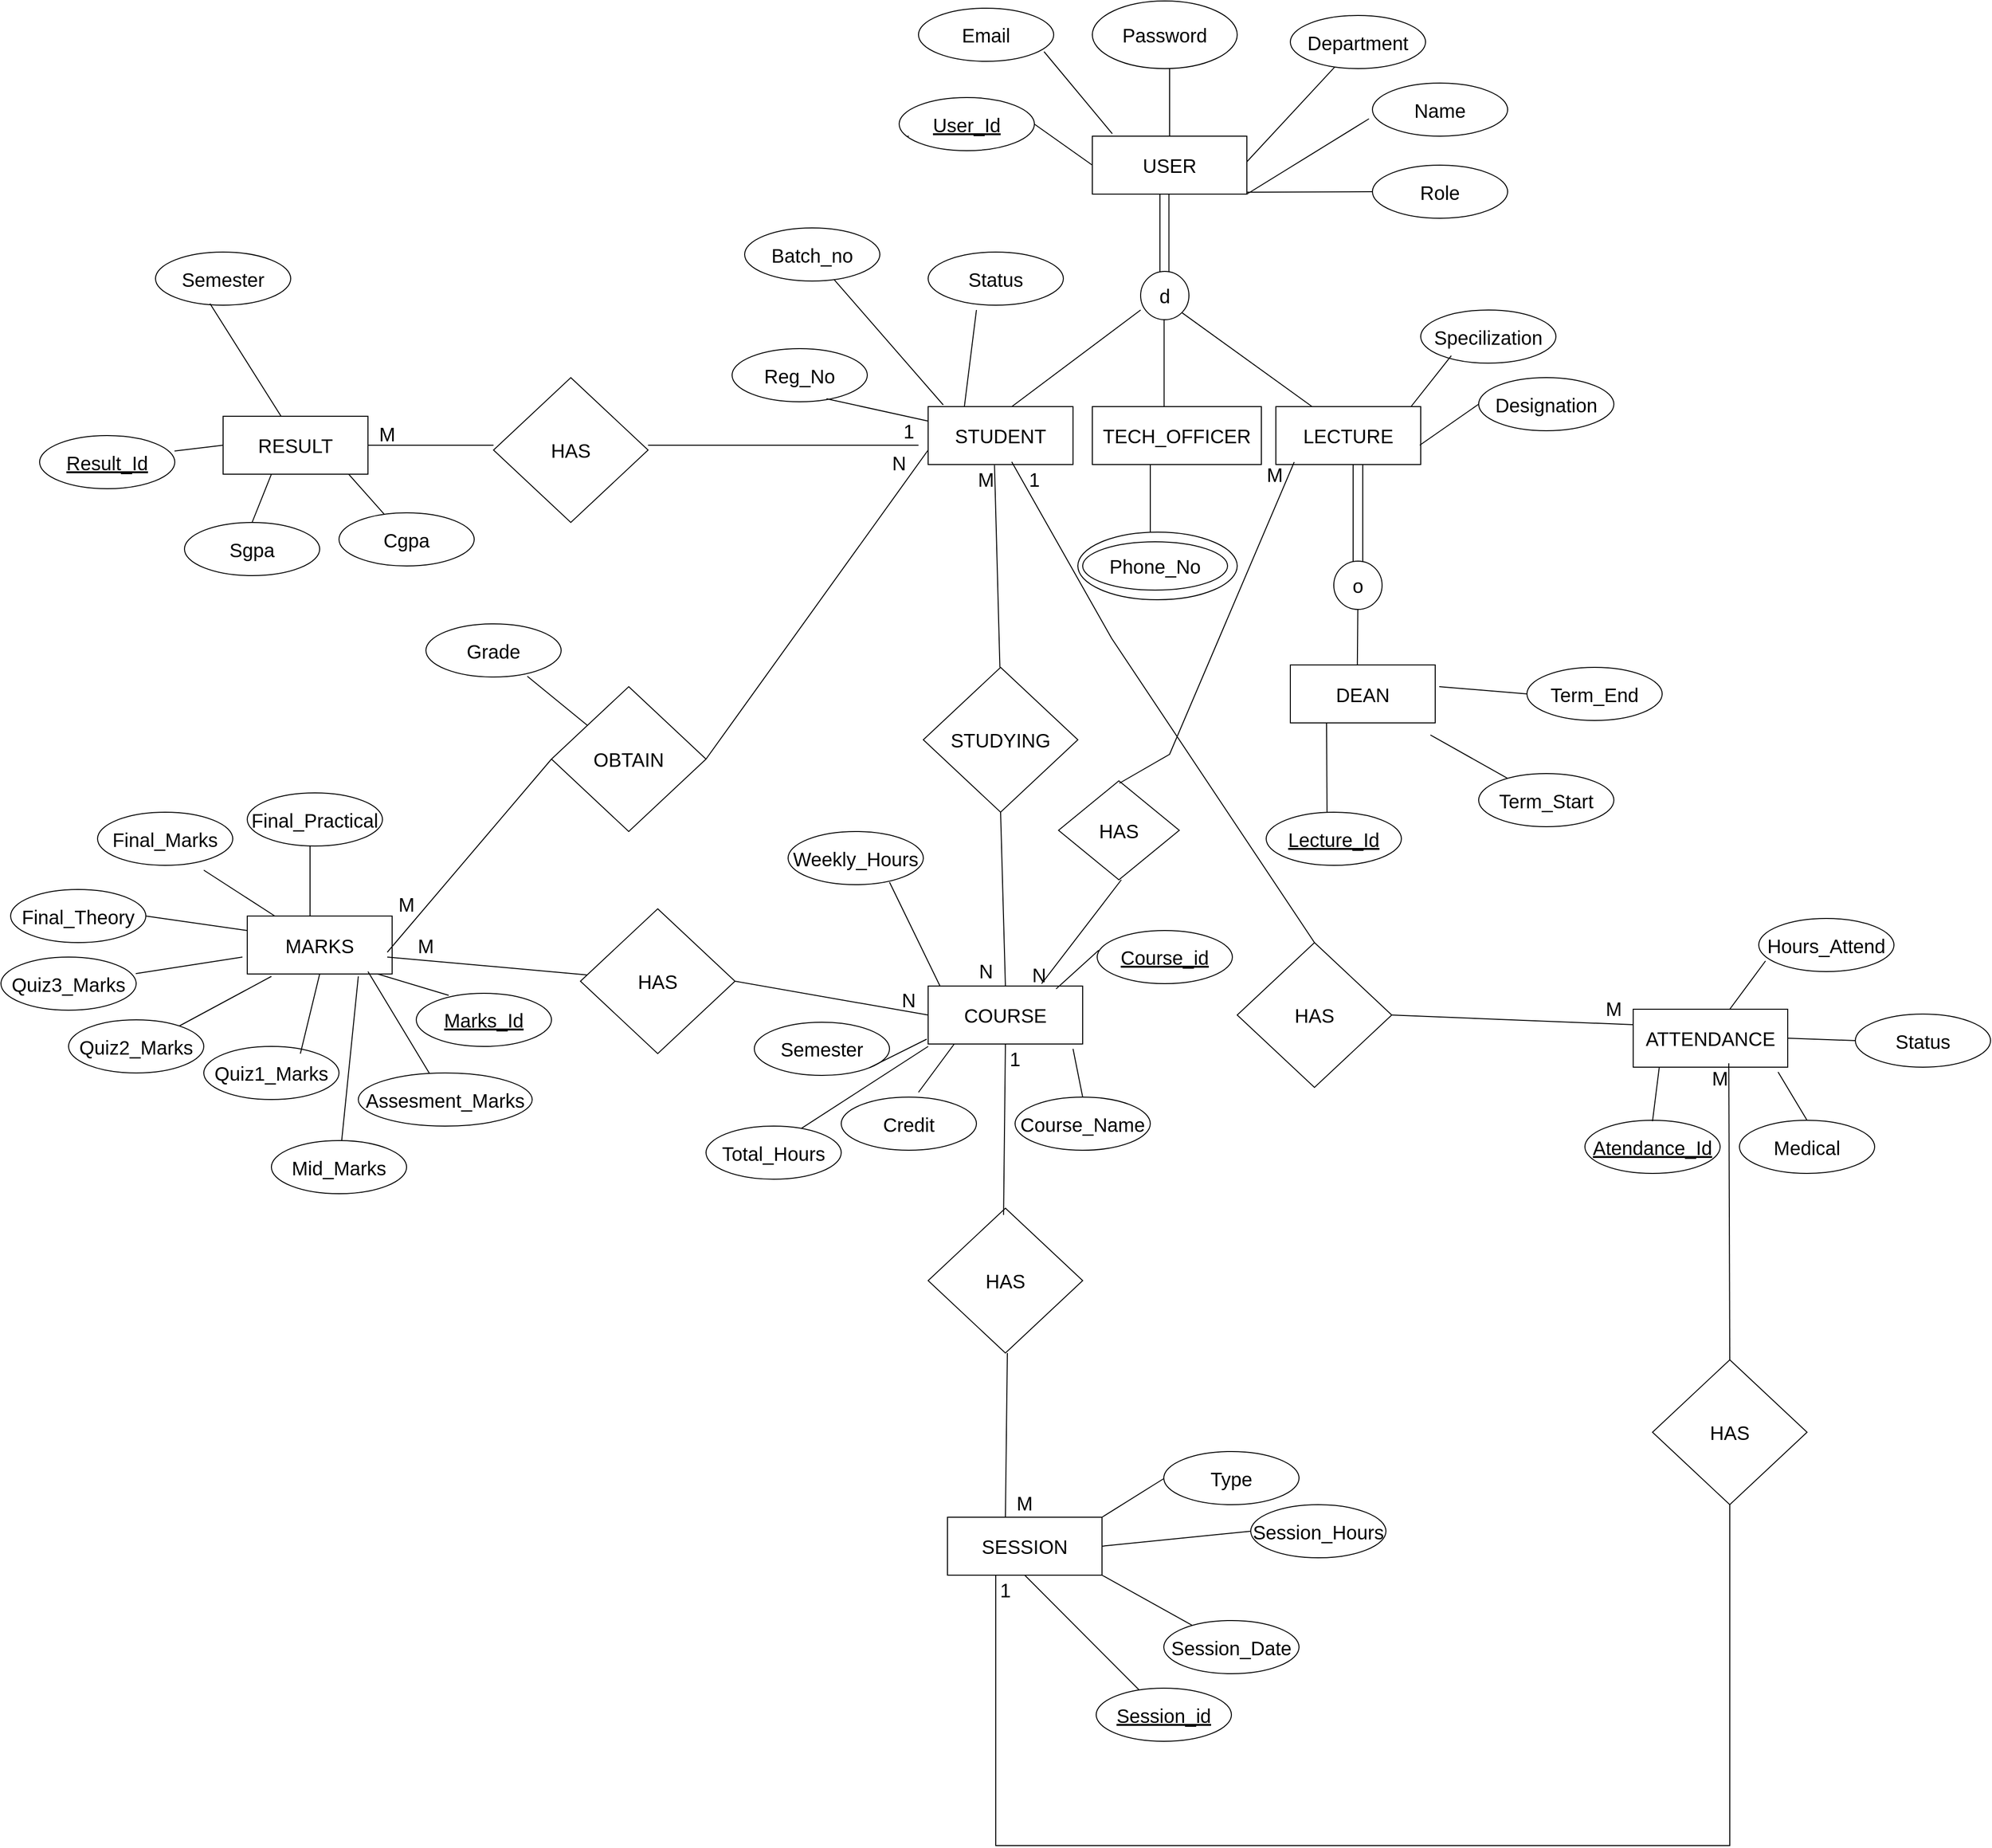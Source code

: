 <mxfile version="28.2.7">
  <diagram name="Page-1" id="Qh66qdQzl6UCUVbuFPbh">
    <mxGraphModel grid="1" page="1" gridSize="10" guides="1" tooltips="1" connect="1" arrows="1" fold="1" pageScale="1" pageWidth="1654" pageHeight="1169" background="light-dark(#FFFFFF,#000000)" math="0" shadow="0">
      <root>
        <mxCell id="0" />
        <mxCell id="1" parent="0" />
        <mxCell id="bX-nkgjppk_giDj6LDvc-8" value="&lt;font&gt;USER&lt;/font&gt;" style="rounded=0;whiteSpace=wrap;html=1;fontSize=20;labelBackgroundColor=default;" vertex="1" parent="1">
          <mxGeometry x="1130" y="430" width="160" height="60" as="geometry" />
        </mxCell>
        <mxCell id="bX-nkgjppk_giDj6LDvc-9" value="" style="endArrow=none;html=1;rounded=0;fontSize=20;" edge="1" parent="1">
          <mxGeometry width="50" height="50" relative="1" as="geometry">
            <mxPoint x="1210" y="430" as="sourcePoint" />
            <mxPoint x="1210" y="360" as="targetPoint" />
          </mxGeometry>
        </mxCell>
        <mxCell id="bX-nkgjppk_giDj6LDvc-12" value="Password" style="ellipse;whiteSpace=wrap;html=1;fontSize=20;" vertex="1" parent="1">
          <mxGeometry x="1130" y="290" width="150" height="70" as="geometry" />
        </mxCell>
        <mxCell id="bX-nkgjppk_giDj6LDvc-14" value="&lt;u&gt;User_Id&lt;/u&gt;" style="ellipse;whiteSpace=wrap;html=1;fontSize=20;" vertex="1" parent="1">
          <mxGeometry x="930" y="390" width="140" height="55" as="geometry" />
        </mxCell>
        <mxCell id="bX-nkgjppk_giDj6LDvc-15" value="" style="endArrow=none;html=1;rounded=0;exitX=1;exitY=0.5;exitDx=0;exitDy=0;fontSize=20;" edge="1" parent="1" source="bX-nkgjppk_giDj6LDvc-14">
          <mxGeometry width="50" height="50" relative="1" as="geometry">
            <mxPoint x="1080" y="510" as="sourcePoint" />
            <mxPoint x="1130" y="460" as="targetPoint" />
          </mxGeometry>
        </mxCell>
        <mxCell id="bX-nkgjppk_giDj6LDvc-18" value="Department" style="ellipse;whiteSpace=wrap;html=1;fontSize=20;" vertex="1" parent="1">
          <mxGeometry x="1335" y="305" width="140" height="55" as="geometry" />
        </mxCell>
        <mxCell id="bX-nkgjppk_giDj6LDvc-19" value="" style="endArrow=none;html=1;rounded=0;exitX=1;exitY=0.5;exitDx=0;exitDy=0;fontSize=20;" edge="1" parent="1" target="bX-nkgjppk_giDj6LDvc-18">
          <mxGeometry width="50" height="50" relative="1" as="geometry">
            <mxPoint x="1290" y="456.5" as="sourcePoint" />
            <mxPoint x="1360" y="450" as="targetPoint" />
            <Array as="points" />
          </mxGeometry>
        </mxCell>
        <mxCell id="bX-nkgjppk_giDj6LDvc-20" value="Name" style="ellipse;whiteSpace=wrap;html=1;fontSize=20;" vertex="1" parent="1">
          <mxGeometry x="1420" y="375" width="140" height="55" as="geometry" />
        </mxCell>
        <mxCell id="bX-nkgjppk_giDj6LDvc-21" value="" style="endArrow=none;html=1;rounded=0;exitX=1;exitY=0.5;exitDx=0;exitDy=0;entryX=0.046;entryY=0.218;entryDx=0;entryDy=0;entryPerimeter=0;fontSize=20;" edge="1" parent="1">
          <mxGeometry width="50" height="50" relative="1" as="geometry">
            <mxPoint x="1290" y="490" as="sourcePoint" />
            <mxPoint x="1416.44" y="411.99" as="targetPoint" />
            <Array as="points" />
          </mxGeometry>
        </mxCell>
        <mxCell id="bX-nkgjppk_giDj6LDvc-22" value="Email" style="ellipse;whiteSpace=wrap;html=1;fontSize=20;" vertex="1" parent="1">
          <mxGeometry x="950" y="297.5" width="140" height="55" as="geometry" />
        </mxCell>
        <mxCell id="bX-nkgjppk_giDj6LDvc-23" value="" style="endArrow=none;html=1;rounded=0;exitX=0.129;exitY=-0.043;exitDx=0;exitDy=0;exitPerimeter=0;fontSize=20;" edge="1" parent="1" source="bX-nkgjppk_giDj6LDvc-8">
          <mxGeometry width="50" height="50" relative="1" as="geometry">
            <mxPoint x="1080" y="412.5" as="sourcePoint" />
            <mxPoint x="1080" y="342.5" as="targetPoint" />
          </mxGeometry>
        </mxCell>
        <mxCell id="bX-nkgjppk_giDj6LDvc-25" value="" style="endArrow=none;html=1;rounded=0;fontSize=20;" edge="1" parent="1">
          <mxGeometry width="50" height="50" relative="1" as="geometry">
            <mxPoint x="1200" y="570" as="sourcePoint" />
            <mxPoint x="1200" y="490" as="targetPoint" />
          </mxGeometry>
        </mxCell>
        <mxCell id="bX-nkgjppk_giDj6LDvc-26" value="" style="endArrow=none;html=1;rounded=0;fontSize=20;" edge="1" parent="1">
          <mxGeometry width="50" height="50" relative="1" as="geometry">
            <mxPoint x="1209.29" y="570" as="sourcePoint" />
            <mxPoint x="1209.29" y="490" as="targetPoint" />
          </mxGeometry>
        </mxCell>
        <mxCell id="bX-nkgjppk_giDj6LDvc-27" value="d" style="ellipse;whiteSpace=wrap;html=1;aspect=fixed;fontSize=20;" vertex="1" parent="1">
          <mxGeometry x="1180" y="570" width="50" height="50" as="geometry" />
        </mxCell>
        <mxCell id="bX-nkgjppk_giDj6LDvc-28" value="" style="endArrow=none;html=1;rounded=0;exitX=0.57;exitY=0.014;exitDx=0;exitDy=0;exitPerimeter=0;fontSize=20;" edge="1" parent="1" source="bX-nkgjppk_giDj6LDvc-31">
          <mxGeometry width="50" height="50" relative="1" as="geometry">
            <mxPoint x="1070" y="710" as="sourcePoint" />
            <mxPoint x="1180" y="610" as="targetPoint" />
          </mxGeometry>
        </mxCell>
        <mxCell id="bX-nkgjppk_giDj6LDvc-29" value="" style="endArrow=none;html=1;rounded=0;fontSize=20;" edge="1" parent="1">
          <mxGeometry width="50" height="50" relative="1" as="geometry">
            <mxPoint x="1204.29" y="720" as="sourcePoint" />
            <mxPoint x="1204.29" y="620" as="targetPoint" />
          </mxGeometry>
        </mxCell>
        <mxCell id="bX-nkgjppk_giDj6LDvc-30" value="" style="endArrow=none;html=1;rounded=0;entryX=1;entryY=1;entryDx=0;entryDy=0;exitX=0.25;exitY=0;exitDx=0;exitDy=0;fontSize=20;" edge="1" parent="1" source="bX-nkgjppk_giDj6LDvc-33" target="bX-nkgjppk_giDj6LDvc-27">
          <mxGeometry width="50" height="50" relative="1" as="geometry">
            <mxPoint x="1340" y="700" as="sourcePoint" />
            <mxPoint x="1240" y="620" as="targetPoint" />
          </mxGeometry>
        </mxCell>
        <mxCell id="bX-nkgjppk_giDj6LDvc-31" value="&lt;font&gt;STUDENT&lt;/font&gt;" style="rounded=0;whiteSpace=wrap;html=1;fontSize=20;" vertex="1" parent="1">
          <mxGeometry x="960" y="710" width="150" height="60" as="geometry" />
        </mxCell>
        <mxCell id="bX-nkgjppk_giDj6LDvc-32" value="&lt;font&gt;TECH_OFFICER&lt;/font&gt;" style="rounded=0;whiteSpace=wrap;html=1;fontSize=20;" vertex="1" parent="1">
          <mxGeometry x="1130" y="710" width="175" height="60" as="geometry" />
        </mxCell>
        <mxCell id="bX-nkgjppk_giDj6LDvc-33" value="&lt;font&gt;LECTURE&lt;/font&gt;" style="rounded=0;whiteSpace=wrap;html=1;fontSize=20;" vertex="1" parent="1">
          <mxGeometry x="1320" y="710" width="150" height="60" as="geometry" />
        </mxCell>
        <mxCell id="UqmcxjYlmGOQxnhvRvWn-1" value="" style="endArrow=none;html=1;rounded=0;entryX=0.458;entryY=1.011;entryDx=0;entryDy=0;entryPerimeter=0;fontSize=20;" edge="1" parent="1" target="bX-nkgjppk_giDj6LDvc-31">
          <mxGeometry width="50" height="50" relative="1" as="geometry">
            <mxPoint x="1034.29" y="980" as="sourcePoint" />
            <mxPoint x="1034.29" y="770" as="targetPoint" />
          </mxGeometry>
        </mxCell>
        <mxCell id="UqmcxjYlmGOQxnhvRvWn-2" value="STUDYING" style="rhombus;whiteSpace=wrap;html=1;fontSize=20;" vertex="1" parent="1">
          <mxGeometry x="955" y="980" width="160" height="150" as="geometry" />
        </mxCell>
        <mxCell id="UqmcxjYlmGOQxnhvRvWn-3" value="" style="endArrow=none;html=1;rounded=0;entryX=0.5;entryY=1;entryDx=0;entryDy=0;exitX=0.5;exitY=0;exitDx=0;exitDy=0;fontSize=20;" edge="1" parent="1" source="UqmcxjYlmGOQxnhvRvWn-4" target="UqmcxjYlmGOQxnhvRvWn-2">
          <mxGeometry width="50" height="50" relative="1" as="geometry">
            <mxPoint x="1030" y="1310" as="sourcePoint" />
            <mxPoint x="1060" y="1150" as="targetPoint" />
          </mxGeometry>
        </mxCell>
        <mxCell id="UqmcxjYlmGOQxnhvRvWn-4" value="&lt;font&gt;COURSE&lt;/font&gt;" style="rounded=0;whiteSpace=wrap;html=1;fontSize=20;" vertex="1" parent="1">
          <mxGeometry x="960" y="1310" width="160" height="60" as="geometry" />
        </mxCell>
        <mxCell id="UqmcxjYlmGOQxnhvRvWn-5" value="HAS" style="rhombus;whiteSpace=wrap;html=1;fontSize=20;" vertex="1" parent="1">
          <mxGeometry x="510" y="680" width="160" height="150" as="geometry" />
        </mxCell>
        <mxCell id="UqmcxjYlmGOQxnhvRvWn-7" value="" style="endArrow=none;html=1;rounded=0;exitX=0.25;exitY=0;exitDx=0;exitDy=0;fontSize=20;" edge="1" parent="1" source="bX-nkgjppk_giDj6LDvc-31">
          <mxGeometry width="50" height="50" relative="1" as="geometry">
            <mxPoint x="1000" y="700" as="sourcePoint" />
            <mxPoint x="1010" y="610" as="targetPoint" />
          </mxGeometry>
        </mxCell>
        <mxCell id="UqmcxjYlmGOQxnhvRvWn-9" value="Status" style="ellipse;whiteSpace=wrap;html=1;fontSize=20;" vertex="1" parent="1">
          <mxGeometry x="960" y="550" width="140" height="55" as="geometry" />
        </mxCell>
        <mxCell id="UqmcxjYlmGOQxnhvRvWn-10" value="" style="endArrow=none;html=1;rounded=0;fontSize=20;" edge="1" parent="1">
          <mxGeometry width="50" height="50" relative="1" as="geometry">
            <mxPoint x="1190" y="840" as="sourcePoint" />
            <mxPoint x="1190" y="770" as="targetPoint" />
          </mxGeometry>
        </mxCell>
        <mxCell id="UqmcxjYlmGOQxnhvRvWn-11" value="" style="ellipse;whiteSpace=wrap;html=1;fontSize=20;" vertex="1" parent="1">
          <mxGeometry x="1115" y="840" width="165" height="70" as="geometry" />
        </mxCell>
        <mxCell id="UqmcxjYlmGOQxnhvRvWn-14" value="" style="endArrow=none;html=1;rounded=0;fontSize=20;" edge="1" parent="1">
          <mxGeometry width="50" height="50" relative="1" as="geometry">
            <mxPoint x="1400" y="870" as="sourcePoint" />
            <mxPoint x="1400" y="770" as="targetPoint" />
          </mxGeometry>
        </mxCell>
        <mxCell id="UqmcxjYlmGOQxnhvRvWn-15" value="" style="endArrow=none;html=1;rounded=0;fontSize=20;" edge="1" parent="1">
          <mxGeometry width="50" height="50" relative="1" as="geometry">
            <mxPoint x="1410" y="870" as="sourcePoint" />
            <mxPoint x="1410" y="770" as="targetPoint" />
          </mxGeometry>
        </mxCell>
        <mxCell id="UqmcxjYlmGOQxnhvRvWn-16" value="o" style="ellipse;whiteSpace=wrap;html=1;aspect=fixed;fontSize=20;" vertex="1" parent="1">
          <mxGeometry x="1380" y="870" width="50" height="50" as="geometry" />
        </mxCell>
        <mxCell id="UqmcxjYlmGOQxnhvRvWn-17" value="" style="endArrow=none;html=1;rounded=0;fontSize=20;" edge="1" parent="1" target="UqmcxjYlmGOQxnhvRvWn-16">
          <mxGeometry width="50" height="50" relative="1" as="geometry">
            <mxPoint x="1404.29" y="990" as="sourcePoint" />
            <mxPoint x="1404.29" y="930" as="targetPoint" />
          </mxGeometry>
        </mxCell>
        <mxCell id="UqmcxjYlmGOQxnhvRvWn-18" value="&lt;font&gt;DEAN&lt;/font&gt;" style="rounded=0;whiteSpace=wrap;html=1;fontSize=20;" vertex="1" parent="1">
          <mxGeometry x="1335" y="977.5" width="150" height="60" as="geometry" />
        </mxCell>
        <mxCell id="UqmcxjYlmGOQxnhvRvWn-19" value="Phone_No" style="ellipse;whiteSpace=wrap;html=1;fontSize=20;" vertex="1" parent="1">
          <mxGeometry x="1120" y="850" width="150" height="50" as="geometry" />
        </mxCell>
        <mxCell id="UqmcxjYlmGOQxnhvRvWn-20" value="" style="endArrow=none;html=1;rounded=0;entryX=0.25;entryY=1;entryDx=0;entryDy=0;fontSize=20;" edge="1" parent="1" target="UqmcxjYlmGOQxnhvRvWn-18">
          <mxGeometry width="50" height="50" relative="1" as="geometry">
            <mxPoint x="1373" y="1130" as="sourcePoint" />
            <mxPoint x="1380.71" y="1060" as="targetPoint" />
          </mxGeometry>
        </mxCell>
        <mxCell id="UqmcxjYlmGOQxnhvRvWn-22" value="&lt;u&gt;Lecture_Id&lt;/u&gt;" style="ellipse;whiteSpace=wrap;html=1;fontSize=20;" vertex="1" parent="1">
          <mxGeometry x="1310" y="1130" width="140" height="55" as="geometry" />
        </mxCell>
        <mxCell id="UqmcxjYlmGOQxnhvRvWn-23" value="" style="endArrow=none;html=1;rounded=0;exitX=0.5;exitY=0;exitDx=0;exitDy=0;fontSize=20;" edge="1" parent="1">
          <mxGeometry width="50" height="50" relative="1" as="geometry">
            <mxPoint x="670" y="750" as="sourcePoint" />
            <mxPoint x="950" y="750" as="targetPoint" />
            <Array as="points" />
          </mxGeometry>
        </mxCell>
        <mxCell id="UqmcxjYlmGOQxnhvRvWn-24" value="OBTAIN" style="rhombus;whiteSpace=wrap;html=1;fontSize=20;" vertex="1" parent="1">
          <mxGeometry x="570" y="1000" width="160" height="150" as="geometry" />
        </mxCell>
        <mxCell id="UqmcxjYlmGOQxnhvRvWn-25" value="" style="endArrow=none;html=1;rounded=0;entryX=0;entryY=0.75;entryDx=0;entryDy=0;exitX=1;exitY=0.5;exitDx=0;exitDy=0;fontSize=20;" edge="1" parent="1" source="UqmcxjYlmGOQxnhvRvWn-24" target="bX-nkgjppk_giDj6LDvc-31">
          <mxGeometry width="50" height="50" relative="1" as="geometry">
            <mxPoint x="720" y="960" as="sourcePoint" />
            <mxPoint x="955" y="907.5" as="targetPoint" />
            <Array as="points" />
          </mxGeometry>
        </mxCell>
        <mxCell id="UqmcxjYlmGOQxnhvRvWn-26" value="" style="endArrow=none;html=1;rounded=0;fontSize=20;" edge="1" parent="1">
          <mxGeometry width="50" height="50" relative="1" as="geometry">
            <mxPoint x="320" y="1260" as="sourcePoint" />
            <mxPoint x="320" y="1150" as="targetPoint" />
          </mxGeometry>
        </mxCell>
        <mxCell id="UqmcxjYlmGOQxnhvRvWn-27" value="&lt;font&gt;MARKS&lt;/font&gt;" style="rounded=0;whiteSpace=wrap;html=1;fontSize=20;" vertex="1" parent="1">
          <mxGeometry x="255" y="1237.5" width="150" height="60" as="geometry" />
        </mxCell>
        <mxCell id="UqmcxjYlmGOQxnhvRvWn-28" value="" style="endArrow=none;html=1;rounded=0;fontSize=20;" edge="1" parent="1">
          <mxGeometry width="50" height="50" relative="1" as="geometry">
            <mxPoint x="380" y="750" as="sourcePoint" />
            <mxPoint x="510" y="750" as="targetPoint" />
          </mxGeometry>
        </mxCell>
        <mxCell id="UqmcxjYlmGOQxnhvRvWn-29" value="&lt;font&gt;RESULT&lt;/font&gt;" style="rounded=0;whiteSpace=wrap;html=1;fontSize=20;" vertex="1" parent="1">
          <mxGeometry x="230" y="720" width="150" height="60" as="geometry" />
        </mxCell>
        <mxCell id="UqmcxjYlmGOQxnhvRvWn-30" value="" style="endArrow=none;html=1;rounded=0;fontSize=20;" edge="1" parent="1">
          <mxGeometry width="50" height="50" relative="1" as="geometry">
            <mxPoint x="150" y="1370" as="sourcePoint" />
            <mxPoint x="280" y="1300" as="targetPoint" />
          </mxGeometry>
        </mxCell>
        <mxCell id="UqmcxjYlmGOQxnhvRvWn-31" value="Quiz2_Marks" style="ellipse;whiteSpace=wrap;html=1;fontSize=20;" vertex="1" parent="1">
          <mxGeometry x="70" y="1345" width="140" height="55" as="geometry" />
        </mxCell>
        <mxCell id="UqmcxjYlmGOQxnhvRvWn-32" value="Quiz3_Marks" style="ellipse;whiteSpace=wrap;html=1;fontSize=20;" vertex="1" parent="1">
          <mxGeometry y="1280" width="140" height="55" as="geometry" />
        </mxCell>
        <mxCell id="UqmcxjYlmGOQxnhvRvWn-33" value="Final_Theory" style="ellipse;whiteSpace=wrap;html=1;fontSize=20;" vertex="1" parent="1">
          <mxGeometry x="10" y="1210" width="140" height="55" as="geometry" />
        </mxCell>
        <mxCell id="UqmcxjYlmGOQxnhvRvWn-34" value="&lt;u&gt;Marks_Id&lt;/u&gt;" style="ellipse;whiteSpace=wrap;html=1;fontSize=20;" vertex="1" parent="1">
          <mxGeometry x="430" y="1317.5" width="140" height="55" as="geometry" />
        </mxCell>
        <mxCell id="UqmcxjYlmGOQxnhvRvWn-35" value="Quiz1_Marks" style="ellipse;whiteSpace=wrap;html=1;fontSize=20;" vertex="1" parent="1">
          <mxGeometry x="210" y="1372.5" width="140" height="55" as="geometry" />
        </mxCell>
        <mxCell id="UqmcxjYlmGOQxnhvRvWn-36" value="Final_Practical" style="ellipse;whiteSpace=wrap;html=1;fontSize=20;" vertex="1" parent="1">
          <mxGeometry x="255" y="1110" width="140" height="55" as="geometry" />
        </mxCell>
        <mxCell id="UqmcxjYlmGOQxnhvRvWn-37" value="" style="endArrow=none;html=1;rounded=0;entryX=0.5;entryY=1;entryDx=0;entryDy=0;fontSize=20;" edge="1" parent="1" target="UqmcxjYlmGOQxnhvRvWn-27">
          <mxGeometry width="50" height="50" relative="1" as="geometry">
            <mxPoint x="310" y="1380" as="sourcePoint" />
            <mxPoint x="440" y="1310" as="targetPoint" />
          </mxGeometry>
        </mxCell>
        <mxCell id="UqmcxjYlmGOQxnhvRvWn-38" value="" style="endArrow=none;html=1;rounded=0;exitX=0.24;exitY=0.13;exitDx=0;exitDy=0;exitPerimeter=0;fontSize=20;" edge="1" parent="1">
          <mxGeometry width="50" height="50" relative="1" as="geometry">
            <mxPoint x="463.6" y="1319.65" as="sourcePoint" />
            <mxPoint x="390" y="1297.5" as="targetPoint" />
          </mxGeometry>
        </mxCell>
        <mxCell id="UqmcxjYlmGOQxnhvRvWn-39" value="" style="endArrow=none;html=1;rounded=0;exitX=0.997;exitY=0.312;exitDx=0;exitDy=0;exitPerimeter=0;fontSize=20;" edge="1" parent="1" source="UqmcxjYlmGOQxnhvRvWn-32">
          <mxGeometry width="50" height="50" relative="1" as="geometry">
            <mxPoint x="120" y="1350" as="sourcePoint" />
            <mxPoint x="250" y="1280" as="targetPoint" />
          </mxGeometry>
        </mxCell>
        <mxCell id="UqmcxjYlmGOQxnhvRvWn-40" value="" style="endArrow=none;html=1;rounded=0;exitX=1;exitY=0.5;exitDx=0;exitDy=0;entryX=0;entryY=0.25;entryDx=0;entryDy=0;fontSize=20;" edge="1" parent="1" source="UqmcxjYlmGOQxnhvRvWn-33" target="UqmcxjYlmGOQxnhvRvWn-27">
          <mxGeometry width="50" height="50" relative="1" as="geometry">
            <mxPoint x="110" y="1240" as="sourcePoint" />
            <mxPoint x="240" y="1170" as="targetPoint" />
          </mxGeometry>
        </mxCell>
        <mxCell id="UqmcxjYlmGOQxnhvRvWn-43" value="" style="endArrow=none;html=1;rounded=0;entryX=0;entryY=0.5;entryDx=0;entryDy=0;fontSize=20;" edge="1" parent="1" target="UqmcxjYlmGOQxnhvRvWn-24">
          <mxGeometry width="50" height="50" relative="1" as="geometry">
            <mxPoint x="400" y="1275" as="sourcePoint" />
            <mxPoint x="700" y="1120" as="targetPoint" />
          </mxGeometry>
        </mxCell>
        <mxCell id="UqmcxjYlmGOQxnhvRvWn-44" value="Cgpa" style="ellipse;whiteSpace=wrap;html=1;fontSize=20;" vertex="1" parent="1">
          <mxGeometry x="350" y="820" width="140" height="55" as="geometry" />
        </mxCell>
        <mxCell id="UqmcxjYlmGOQxnhvRvWn-45" value="&lt;u&gt;Result_Id&lt;/u&gt;" style="ellipse;whiteSpace=wrap;html=1;fontSize=20;" vertex="1" parent="1">
          <mxGeometry x="40" y="740" width="140" height="55" as="geometry" />
        </mxCell>
        <mxCell id="UqmcxjYlmGOQxnhvRvWn-47" value="Sgpa" style="ellipse;whiteSpace=wrap;html=1;fontSize=20;" vertex="1" parent="1">
          <mxGeometry x="190" y="830" width="140" height="55" as="geometry" />
        </mxCell>
        <mxCell id="UqmcxjYlmGOQxnhvRvWn-49" value="" style="endArrow=none;html=1;rounded=0;exitX=0.5;exitY=0;exitDx=0;exitDy=0;fontSize=20;" edge="1" parent="1" source="UqmcxjYlmGOQxnhvRvWn-47">
          <mxGeometry width="50" height="50" relative="1" as="geometry">
            <mxPoint x="280" y="890" as="sourcePoint" />
            <mxPoint x="280" y="780" as="targetPoint" />
          </mxGeometry>
        </mxCell>
        <mxCell id="UqmcxjYlmGOQxnhvRvWn-50" value="" style="endArrow=none;html=1;rounded=0;fontSize=20;" edge="1" parent="1" source="UqmcxjYlmGOQxnhvRvWn-44">
          <mxGeometry width="50" height="50" relative="1" as="geometry">
            <mxPoint x="360" y="890" as="sourcePoint" />
            <mxPoint x="360" y="780" as="targetPoint" />
          </mxGeometry>
        </mxCell>
        <mxCell id="UqmcxjYlmGOQxnhvRvWn-51" value="" style="endArrow=none;html=1;rounded=0;entryX=0.998;entryY=0.291;entryDx=0;entryDy=0;entryPerimeter=0;exitX=0;exitY=0.5;exitDx=0;exitDy=0;fontSize=20;" edge="1" parent="1" source="UqmcxjYlmGOQxnhvRvWn-29" target="UqmcxjYlmGOQxnhvRvWn-45">
          <mxGeometry width="50" height="50" relative="1" as="geometry">
            <mxPoint x="230" y="780" as="sourcePoint" />
            <mxPoint x="230.41" y="730" as="targetPoint" />
          </mxGeometry>
        </mxCell>
        <mxCell id="UqmcxjYlmGOQxnhvRvWn-53" value="HAS" style="rhombus;whiteSpace=wrap;html=1;fontSize=20;" vertex="1" parent="1">
          <mxGeometry x="600" y="1230" width="160" height="150" as="geometry" />
        </mxCell>
        <mxCell id="UqmcxjYlmGOQxnhvRvWn-54" value="HAS" style="rhombus;whiteSpace=wrap;html=1;fontSize=20;" vertex="1" parent="1">
          <mxGeometry x="1280" y="1265" width="160" height="150" as="geometry" />
        </mxCell>
        <mxCell id="UqmcxjYlmGOQxnhvRvWn-55" value="" style="endArrow=none;html=1;rounded=0;fontSize=20;" edge="1" parent="1" target="UqmcxjYlmGOQxnhvRvWn-53">
          <mxGeometry width="50" height="50" relative="1" as="geometry">
            <mxPoint x="400" y="1280" as="sourcePoint" />
            <mxPoint x="450" y="1230" as="targetPoint" />
          </mxGeometry>
        </mxCell>
        <mxCell id="UqmcxjYlmGOQxnhvRvWn-56" value="" style="endArrow=none;html=1;rounded=0;entryX=0;entryY=0.5;entryDx=0;entryDy=0;exitX=1;exitY=0.5;exitDx=0;exitDy=0;fontSize=20;" edge="1" parent="1" source="UqmcxjYlmGOQxnhvRvWn-53" target="UqmcxjYlmGOQxnhvRvWn-4">
          <mxGeometry width="50" height="50" relative="1" as="geometry">
            <mxPoint x="766" y="1283" as="sourcePoint" />
            <mxPoint x="987" y="1287" as="targetPoint" />
          </mxGeometry>
        </mxCell>
        <mxCell id="UqmcxjYlmGOQxnhvRvWn-58" value="" style="endArrow=none;html=1;rounded=0;entryX=0.5;entryY=0;entryDx=0;entryDy=0;exitX=0.577;exitY=0.955;exitDx=0;exitDy=0;exitPerimeter=0;fontSize=20;" edge="1" parent="1" source="bX-nkgjppk_giDj6LDvc-31" target="UqmcxjYlmGOQxnhvRvWn-54">
          <mxGeometry width="50" height="50" relative="1" as="geometry">
            <mxPoint x="1060" y="780" as="sourcePoint" />
            <mxPoint x="1320" y="1139.5" as="targetPoint" />
            <Array as="points">
              <mxPoint x="1150" y="950" />
            </Array>
          </mxGeometry>
        </mxCell>
        <mxCell id="UqmcxjYlmGOQxnhvRvWn-59" value="Credit" style="ellipse;whiteSpace=wrap;html=1;fontSize=20;" vertex="1" parent="1">
          <mxGeometry x="870" y="1425" width="140" height="55" as="geometry" />
        </mxCell>
        <mxCell id="UqmcxjYlmGOQxnhvRvWn-60" value="Course_Name" style="ellipse;whiteSpace=wrap;html=1;fontSize=20;" vertex="1" parent="1">
          <mxGeometry x="1050" y="1425" width="140" height="55" as="geometry" />
        </mxCell>
        <mxCell id="UqmcxjYlmGOQxnhvRvWn-61" value="&lt;u&gt;Course_id&lt;/u&gt;" style="ellipse;whiteSpace=wrap;html=1;fontSize=20;" vertex="1" parent="1">
          <mxGeometry x="1135" y="1252.5" width="140" height="55" as="geometry" />
        </mxCell>
        <mxCell id="UqmcxjYlmGOQxnhvRvWn-63" value="" style="endArrow=none;html=1;rounded=0;fontSize=20;" edge="1" parent="1">
          <mxGeometry width="50" height="50" relative="1" as="geometry">
            <mxPoint x="950" y="1420" as="sourcePoint" />
            <mxPoint x="987" y="1370" as="targetPoint" />
          </mxGeometry>
        </mxCell>
        <mxCell id="UqmcxjYlmGOQxnhvRvWn-64" value="" style="endArrow=none;html=1;rounded=0;fontSize=20;entryX=0.012;entryY=0.371;entryDx=0;entryDy=0;entryPerimeter=0;exitX=0.828;exitY=0.049;exitDx=0;exitDy=0;exitPerimeter=0;" edge="1" parent="1" target="UqmcxjYlmGOQxnhvRvWn-61" source="UqmcxjYlmGOQxnhvRvWn-4">
          <mxGeometry width="50" height="50" relative="1" as="geometry">
            <mxPoint x="1083" y="1319" as="sourcePoint" />
            <mxPoint x="1120" y="1269" as="targetPoint" />
          </mxGeometry>
        </mxCell>
        <mxCell id="UqmcxjYlmGOQxnhvRvWn-65" value="" style="endArrow=none;html=1;rounded=0;exitX=0.5;exitY=0;exitDx=0;exitDy=0;fontSize=20;" edge="1" parent="1" source="UqmcxjYlmGOQxnhvRvWn-60">
          <mxGeometry width="50" height="50" relative="1" as="geometry">
            <mxPoint x="1073" y="1425" as="sourcePoint" />
            <mxPoint x="1110" y="1375" as="targetPoint" />
          </mxGeometry>
        </mxCell>
        <mxCell id="UqmcxjYlmGOQxnhvRvWn-67" value="Term_Start" style="ellipse;whiteSpace=wrap;html=1;fontSize=20;" vertex="1" parent="1">
          <mxGeometry x="1530" y="1090" width="140" height="55" as="geometry" />
        </mxCell>
        <mxCell id="UqmcxjYlmGOQxnhvRvWn-68" value="Term_End" style="ellipse;whiteSpace=wrap;html=1;fontSize=20;" vertex="1" parent="1">
          <mxGeometry x="1580" y="980" width="140" height="55" as="geometry" />
        </mxCell>
        <mxCell id="UqmcxjYlmGOQxnhvRvWn-70" value="" style="endArrow=none;html=1;rounded=0;entryX=0.25;entryY=1;entryDx=0;entryDy=0;fontSize=20;" edge="1" parent="1" source="UqmcxjYlmGOQxnhvRvWn-67">
          <mxGeometry width="50" height="50" relative="1" as="geometry">
            <mxPoint x="1480" y="1130" as="sourcePoint" />
            <mxPoint x="1480" y="1050" as="targetPoint" />
          </mxGeometry>
        </mxCell>
        <mxCell id="UqmcxjYlmGOQxnhvRvWn-72" value="" style="endArrow=none;html=1;rounded=0;entryX=0.25;entryY=1;entryDx=0;entryDy=0;exitX=0;exitY=0.5;exitDx=0;exitDy=0;fontSize=20;" edge="1" parent="1" source="UqmcxjYlmGOQxnhvRvWn-68">
          <mxGeometry width="50" height="50" relative="1" as="geometry">
            <mxPoint x="1489.17" y="1080" as="sourcePoint" />
            <mxPoint x="1489.17" y="1000" as="targetPoint" />
          </mxGeometry>
        </mxCell>
        <mxCell id="UqmcxjYlmGOQxnhvRvWn-73" value="Specilization" style="ellipse;whiteSpace=wrap;html=1;fontSize=20;" vertex="1" parent="1">
          <mxGeometry x="1470" y="610" width="140" height="55" as="geometry" />
        </mxCell>
        <mxCell id="UqmcxjYlmGOQxnhvRvWn-77" value="" style="endArrow=none;html=1;rounded=0;entryX=0.25;entryY=1;entryDx=0;entryDy=0;exitX=0.226;exitY=0.861;exitDx=0;exitDy=0;exitPerimeter=0;fontSize=20;" edge="1" parent="1" source="UqmcxjYlmGOQxnhvRvWn-73">
          <mxGeometry width="50" height="50" relative="1" as="geometry">
            <mxPoint x="1550.83" y="718" as="sourcePoint" />
            <mxPoint x="1460" y="710" as="targetPoint" />
          </mxGeometry>
        </mxCell>
        <mxCell id="UqmcxjYlmGOQxnhvRvWn-78" value="Reg_No" style="ellipse;whiteSpace=wrap;html=1;fontSize=20;" vertex="1" parent="1">
          <mxGeometry x="757" y="650" width="140" height="55" as="geometry" />
        </mxCell>
        <mxCell id="UqmcxjYlmGOQxnhvRvWn-79" value="" style="endArrow=none;html=1;rounded=0;exitX=0;exitY=0.25;exitDx=0;exitDy=0;entryX=0.698;entryY=0.943;entryDx=0;entryDy=0;entryPerimeter=0;fontSize=20;" edge="1" parent="1" source="bX-nkgjppk_giDj6LDvc-31" target="UqmcxjYlmGOQxnhvRvWn-78">
          <mxGeometry width="50" height="50" relative="1" as="geometry">
            <mxPoint x="898" y="750" as="sourcePoint" />
            <mxPoint x="910" y="700" as="targetPoint" />
          </mxGeometry>
        </mxCell>
        <mxCell id="UqmcxjYlmGOQxnhvRvWn-80" value="Final_Marks" style="ellipse;whiteSpace=wrap;html=1;fontSize=20;" vertex="1" parent="1">
          <mxGeometry x="100" y="1130" width="140" height="55" as="geometry" />
        </mxCell>
        <mxCell id="UqmcxjYlmGOQxnhvRvWn-81" value="" style="endArrow=none;html=1;rounded=0;fontSize=20;" edge="1" parent="1" source="UqmcxjYlmGOQxnhvRvWn-27">
          <mxGeometry width="50" height="50" relative="1" as="geometry">
            <mxPoint x="210" y="1300" as="sourcePoint" />
            <mxPoint x="210" y="1190" as="targetPoint" />
          </mxGeometry>
        </mxCell>
        <mxCell id="UqmcxjYlmGOQxnhvRvWn-82" value="&lt;span&gt;ATTENDANCE&lt;/span&gt;" style="rounded=0;whiteSpace=wrap;html=1;fontSize=20;" vertex="1" parent="1">
          <mxGeometry x="1690" y="1334" width="160" height="60" as="geometry" />
        </mxCell>
        <mxCell id="UqmcxjYlmGOQxnhvRvWn-83" value="&lt;u&gt;Atendance_Id&lt;/u&gt;" style="ellipse;whiteSpace=wrap;html=1;fontSize=20;" vertex="1" parent="1">
          <mxGeometry x="1640" y="1449" width="140" height="55" as="geometry" />
        </mxCell>
        <mxCell id="UqmcxjYlmGOQxnhvRvWn-84" value="Medical" style="ellipse;whiteSpace=wrap;html=1;fontSize=20;" vertex="1" parent="1">
          <mxGeometry x="1800" y="1449" width="140" height="55" as="geometry" />
        </mxCell>
        <mxCell id="UqmcxjYlmGOQxnhvRvWn-85" value="Hours_Attend" style="ellipse;whiteSpace=wrap;html=1;fontSize=20;" vertex="1" parent="1">
          <mxGeometry x="1820" y="1240" width="140" height="55" as="geometry" />
        </mxCell>
        <mxCell id="UqmcxjYlmGOQxnhvRvWn-86" value="" style="endArrow=none;html=1;rounded=0;fontSize=20;" edge="1" parent="1">
          <mxGeometry width="50" height="50" relative="1" as="geometry">
            <mxPoint x="1710" y="1450" as="sourcePoint" />
            <mxPoint x="1717" y="1394" as="targetPoint" />
          </mxGeometry>
        </mxCell>
        <mxCell id="UqmcxjYlmGOQxnhvRvWn-87" value="" style="endArrow=none;html=1;rounded=0;fontSize=20;" edge="1" parent="1">
          <mxGeometry width="50" height="50" relative="1" as="geometry">
            <mxPoint x="1790" y="1334" as="sourcePoint" />
            <mxPoint x="1827" y="1284" as="targetPoint" />
          </mxGeometry>
        </mxCell>
        <mxCell id="UqmcxjYlmGOQxnhvRvWn-88" value="" style="endArrow=none;html=1;rounded=0;exitX=0.5;exitY=0;exitDx=0;exitDy=0;fontSize=20;" edge="1" parent="1" source="UqmcxjYlmGOQxnhvRvWn-84">
          <mxGeometry width="50" height="50" relative="1" as="geometry">
            <mxPoint x="1803" y="1449" as="sourcePoint" />
            <mxPoint x="1840" y="1399" as="targetPoint" />
          </mxGeometry>
        </mxCell>
        <mxCell id="UqmcxjYlmGOQxnhvRvWn-89" value="" style="endArrow=none;html=1;rounded=0;entryX=1;entryY=0.5;entryDx=0;entryDy=0;exitX=0;exitY=0.267;exitDx=0;exitDy=0;exitPerimeter=0;fontSize=20;" edge="1" parent="1" source="UqmcxjYlmGOQxnhvRvWn-82" target="UqmcxjYlmGOQxnhvRvWn-54">
          <mxGeometry width="50" height="50" relative="1" as="geometry">
            <mxPoint x="1410" y="1560" as="sourcePoint" />
            <mxPoint x="1447" y="1510" as="targetPoint" />
          </mxGeometry>
        </mxCell>
        <mxCell id="UqmcxjYlmGOQxnhvRvWn-92" value="Status" style="ellipse;whiteSpace=wrap;html=1;fontSize=20;" vertex="1" parent="1">
          <mxGeometry x="1920" y="1339" width="140" height="55" as="geometry" />
        </mxCell>
        <mxCell id="UqmcxjYlmGOQxnhvRvWn-93" value="" style="endArrow=none;html=1;rounded=0;exitX=0;exitY=0.5;exitDx=0;exitDy=0;entryX=1;entryY=0.5;entryDx=0;entryDy=0;fontSize=20;" edge="1" parent="1" source="UqmcxjYlmGOQxnhvRvWn-92" target="UqmcxjYlmGOQxnhvRvWn-82">
          <mxGeometry width="50" height="50" relative="1" as="geometry">
            <mxPoint x="1900" y="1430" as="sourcePoint" />
            <mxPoint x="1860" y="1370" as="targetPoint" />
          </mxGeometry>
        </mxCell>
        <mxCell id="UqmcxjYlmGOQxnhvRvWn-96" value="M" style="text;html=1;whiteSpace=wrap;strokeColor=none;fillColor=none;align=center;verticalAlign=middle;rounded=0;fontSize=20;" vertex="1" parent="1">
          <mxGeometry x="410" y="1252.5" width="60" height="30" as="geometry" />
        </mxCell>
        <mxCell id="UqmcxjYlmGOQxnhvRvWn-98" value="N" style="text;html=1;whiteSpace=wrap;strokeColor=none;fillColor=none;align=center;verticalAlign=middle;rounded=0;fontSize=20;" vertex="1" parent="1">
          <mxGeometry x="910" y="1309" width="60" height="30" as="geometry" />
        </mxCell>
        <mxCell id="UqmcxjYlmGOQxnhvRvWn-99" value="M" style="text;html=1;whiteSpace=wrap;strokeColor=none;fillColor=none;align=center;verticalAlign=middle;rounded=0;fontSize=20;" vertex="1" parent="1">
          <mxGeometry x="390" y="1210" width="60" height="30" as="geometry" />
        </mxCell>
        <mxCell id="UqmcxjYlmGOQxnhvRvWn-100" value="N" style="text;html=1;whiteSpace=wrap;strokeColor=none;fillColor=none;align=center;verticalAlign=middle;rounded=0;fontSize=20;" vertex="1" parent="1">
          <mxGeometry x="900" y="752.5" width="60" height="30" as="geometry" />
        </mxCell>
        <mxCell id="UqmcxjYlmGOQxnhvRvWn-101" value="1" style="text;html=1;whiteSpace=wrap;strokeColor=none;fillColor=none;align=center;verticalAlign=middle;rounded=0;fontSize=20;" vertex="1" parent="1">
          <mxGeometry x="910" y="720" width="60" height="30" as="geometry" />
        </mxCell>
        <mxCell id="UqmcxjYlmGOQxnhvRvWn-102" value="M" style="text;html=1;whiteSpace=wrap;strokeColor=none;fillColor=none;align=center;verticalAlign=middle;rounded=0;fontSize=20;" vertex="1" parent="1">
          <mxGeometry x="370" y="722.5" width="60" height="30" as="geometry" />
        </mxCell>
        <mxCell id="UqmcxjYlmGOQxnhvRvWn-105" value="1" style="text;html=1;whiteSpace=wrap;strokeColor=none;fillColor=none;align=center;verticalAlign=middle;rounded=0;fontSize=20;" vertex="1" parent="1">
          <mxGeometry x="1040" y="770" width="60" height="30" as="geometry" />
        </mxCell>
        <mxCell id="UqmcxjYlmGOQxnhvRvWn-106" value="M" style="text;html=1;whiteSpace=wrap;strokeColor=none;fillColor=none;align=center;verticalAlign=middle;rounded=0;fontSize=20;" vertex="1" parent="1">
          <mxGeometry x="990" y="770" width="60" height="30" as="geometry" />
        </mxCell>
        <mxCell id="UqmcxjYlmGOQxnhvRvWn-110" value="N" style="text;html=1;whiteSpace=wrap;strokeColor=none;fillColor=none;align=center;verticalAlign=middle;rounded=0;fontSize=20;" vertex="1" parent="1">
          <mxGeometry x="990" y="1279" width="60" height="30" as="geometry" />
        </mxCell>
        <mxCell id="UqmcxjYlmGOQxnhvRvWn-115" value="" style="endArrow=none;html=1;rounded=0;exitX=1;exitY=0.5;exitDx=0;exitDy=0;fontSize=20;" edge="1" parent="1" target="bX-nkgjppk_giDj6LDvc-14">
          <mxGeometry width="50" height="50" relative="1" as="geometry">
            <mxPoint x="940" y="430" as="sourcePoint" />
            <mxPoint x="1000" y="472" as="targetPoint" />
          </mxGeometry>
        </mxCell>
        <mxCell id="wn23WGTJlnTn1GHfbGU1-1" value="Role" style="ellipse;whiteSpace=wrap;html=1;fontSize=20;" vertex="1" parent="1">
          <mxGeometry x="1420" y="460" width="140" height="55" as="geometry" />
        </mxCell>
        <mxCell id="wn23WGTJlnTn1GHfbGU1-3" value="" style="endArrow=none;html=1;rounded=0;entryX=0;entryY=0.5;entryDx=0;entryDy=0;fontSize=20;" edge="1" parent="1" target="wn23WGTJlnTn1GHfbGU1-1">
          <mxGeometry width="50" height="50" relative="1" as="geometry">
            <mxPoint x="1290" y="488" as="sourcePoint" />
            <mxPoint x="1396.44" y="421" as="targetPoint" />
            <Array as="points" />
          </mxGeometry>
        </mxCell>
        <mxCell id="wn23WGTJlnTn1GHfbGU1-4" value="Batch_no" style="ellipse;whiteSpace=wrap;html=1;fontSize=20;" vertex="1" parent="1">
          <mxGeometry x="770" y="525" width="140" height="55" as="geometry" />
        </mxCell>
        <mxCell id="wn23WGTJlnTn1GHfbGU1-5" value="" style="endArrow=none;html=1;rounded=0;exitX=0.104;exitY=-0.029;exitDx=0;exitDy=0;fontSize=20;exitPerimeter=0;" edge="1" parent="1" source="bX-nkgjppk_giDj6LDvc-31" target="wn23WGTJlnTn1GHfbGU1-4">
          <mxGeometry width="50" height="50" relative="1" as="geometry">
            <mxPoint x="930" y="700" as="sourcePoint" />
            <mxPoint x="942" y="600" as="targetPoint" />
          </mxGeometry>
        </mxCell>
        <mxCell id="wn23WGTJlnTn1GHfbGU1-6" value="Designation" style="ellipse;whiteSpace=wrap;html=1;fontSize=20;" vertex="1" parent="1">
          <mxGeometry x="1530" y="680" width="140" height="55" as="geometry" />
        </mxCell>
        <mxCell id="wn23WGTJlnTn1GHfbGU1-7" value="" style="endArrow=none;html=1;rounded=0;entryX=0.25;entryY=1;entryDx=0;entryDy=0;exitX=0;exitY=0.5;exitDx=0;exitDy=0;fontSize=20;" edge="1" parent="1" source="wn23WGTJlnTn1GHfbGU1-6">
          <mxGeometry width="50" height="50" relative="1" as="geometry">
            <mxPoint x="1511" y="697" as="sourcePoint" />
            <mxPoint x="1469" y="750" as="targetPoint" />
          </mxGeometry>
        </mxCell>
        <mxCell id="wn23WGTJlnTn1GHfbGU1-8" value="&lt;span&gt;SESSION&lt;/span&gt;" style="rounded=0;whiteSpace=wrap;html=1;fontSize=20;" vertex="1" parent="1">
          <mxGeometry x="980" y="1860" width="160" height="60" as="geometry" />
        </mxCell>
        <mxCell id="wn23WGTJlnTn1GHfbGU1-9" value="Session_Date" style="ellipse;whiteSpace=wrap;html=1;fontSize=20;" vertex="1" parent="1">
          <mxGeometry x="1204" y="1967" width="140" height="55" as="geometry" />
        </mxCell>
        <mxCell id="wn23WGTJlnTn1GHfbGU1-10" value="&lt;u&gt;Session_id&lt;/u&gt;" style="ellipse;whiteSpace=wrap;html=1;fontSize=20;" vertex="1" parent="1">
          <mxGeometry x="1134" y="2037" width="140" height="55" as="geometry" />
        </mxCell>
        <mxCell id="wn23WGTJlnTn1GHfbGU1-11" value="Session_Hours" style="ellipse;whiteSpace=wrap;html=1;fontSize=20;" vertex="1" parent="1">
          <mxGeometry x="1294" y="1847" width="140" height="55" as="geometry" />
        </mxCell>
        <mxCell id="wn23WGTJlnTn1GHfbGU1-12" value="Type" style="ellipse;whiteSpace=wrap;html=1;fontSize=20;" vertex="1" parent="1">
          <mxGeometry x="1204" y="1792" width="140" height="55" as="geometry" />
        </mxCell>
        <mxCell id="wn23WGTJlnTn1GHfbGU1-14" value="" style="endArrow=none;html=1;rounded=0;exitX=0;exitY=0.5;exitDx=0;exitDy=0;entryX=1;entryY=0.5;entryDx=0;entryDy=0;fontSize=20;" edge="1" parent="1" source="wn23WGTJlnTn1GHfbGU1-11" target="wn23WGTJlnTn1GHfbGU1-8">
          <mxGeometry width="50" height="50" relative="1" as="geometry">
            <mxPoint x="1194" y="1928.5" as="sourcePoint" />
            <mxPoint x="1124" y="1925.5" as="targetPoint" />
          </mxGeometry>
        </mxCell>
        <mxCell id="wn23WGTJlnTn1GHfbGU1-15" value="" style="endArrow=none;html=1;rounded=0;entryX=1;entryY=1;entryDx=0;entryDy=0;fontSize=20;" edge="1" parent="1" source="wn23WGTJlnTn1GHfbGU1-9" target="wn23WGTJlnTn1GHfbGU1-8">
          <mxGeometry width="50" height="50" relative="1" as="geometry">
            <mxPoint x="1194" y="1950" as="sourcePoint" />
            <mxPoint x="1124" y="1947" as="targetPoint" />
          </mxGeometry>
        </mxCell>
        <mxCell id="wn23WGTJlnTn1GHfbGU1-16" value="" style="endArrow=none;html=1;rounded=0;exitX=0;exitY=0.5;exitDx=0;exitDy=0;entryX=1;entryY=0;entryDx=0;entryDy=0;fontSize=20;" edge="1" parent="1" target="wn23WGTJlnTn1GHfbGU1-8">
          <mxGeometry width="50" height="50" relative="1" as="geometry">
            <mxPoint x="1204" y="1820" as="sourcePoint" />
            <mxPoint x="1134" y="1817" as="targetPoint" />
          </mxGeometry>
        </mxCell>
        <mxCell id="wn23WGTJlnTn1GHfbGU1-17" value="" style="endArrow=none;html=1;rounded=0;entryX=0.5;entryY=1;entryDx=0;entryDy=0;fontSize=20;" edge="1" parent="1" source="wn23WGTJlnTn1GHfbGU1-10" target="wn23WGTJlnTn1GHfbGU1-8">
          <mxGeometry width="50" height="50" relative="1" as="geometry">
            <mxPoint x="1124" y="1990" as="sourcePoint" />
            <mxPoint x="1054" y="1987" as="targetPoint" />
          </mxGeometry>
        </mxCell>
        <mxCell id="wn23WGTJlnTn1GHfbGU1-18" value="HAS" style="rhombus;whiteSpace=wrap;html=1;fontSize=20;" vertex="1" parent="1">
          <mxGeometry x="960" y="1540" width="160" height="150" as="geometry" />
        </mxCell>
        <mxCell id="mJOlF5-myvEGGW3RNeKA-1" value="" style="endArrow=none;html=1;rounded=0;exitX=0.5;exitY=1;exitDx=0;exitDy=0;fontSize=20;entryX=0.488;entryY=0.047;entryDx=0;entryDy=0;entryPerimeter=0;" edge="1" parent="1" source="UqmcxjYlmGOQxnhvRvWn-4" target="wn23WGTJlnTn1GHfbGU1-18">
          <mxGeometry width="50" height="50" relative="1" as="geometry">
            <mxPoint x="1070" y="1520" as="sourcePoint" />
            <mxPoint x="1050" y="1580" as="targetPoint" />
          </mxGeometry>
        </mxCell>
        <mxCell id="mJOlF5-myvEGGW3RNeKA-2" value="" style="endArrow=none;html=1;rounded=0;exitX=0.5;exitY=1;exitDx=0;exitDy=0;fontSize=20;" edge="1" parent="1">
          <mxGeometry width="50" height="50" relative="1" as="geometry">
            <mxPoint x="1042" y="1690" as="sourcePoint" />
            <mxPoint x="1040" y="1860" as="targetPoint" />
          </mxGeometry>
        </mxCell>
        <mxCell id="mJOlF5-myvEGGW3RNeKA-28" value="HAS" style="rhombus;whiteSpace=wrap;html=1;fontSize=20;" vertex="1" parent="1">
          <mxGeometry x="1710" y="1697" width="160" height="150" as="geometry" />
        </mxCell>
        <mxCell id="mJOlF5-myvEGGW3RNeKA-37" value="" style="endArrow=none;html=1;rounded=0;fontSize=20;entryX=0.5;entryY=1;entryDx=0;entryDy=0;" edge="1" parent="1" target="mJOlF5-myvEGGW3RNeKA-28">
          <mxGeometry width="50" height="50" relative="1" as="geometry">
            <mxPoint x="1030" y="1920" as="sourcePoint" />
            <mxPoint x="1930" y="2190" as="targetPoint" />
            <Array as="points">
              <mxPoint x="1030" y="2200" />
              <mxPoint x="1790" y="2200" />
            </Array>
          </mxGeometry>
        </mxCell>
        <mxCell id="mJOlF5-myvEGGW3RNeKA-38" value="" style="endArrow=none;html=1;rounded=0;fontSize=20;entryX=0.5;entryY=0;entryDx=0;entryDy=0;" edge="1" parent="1" target="mJOlF5-myvEGGW3RNeKA-28">
          <mxGeometry width="50" height="50" relative="1" as="geometry">
            <mxPoint x="1789" y="1390" as="sourcePoint" />
            <mxPoint x="1789" y="1690" as="targetPoint" />
          </mxGeometry>
        </mxCell>
        <mxCell id="mJOlF5-myvEGGW3RNeKA-40" value="M" style="text;html=1;whiteSpace=wrap;strokeColor=none;fillColor=none;align=center;verticalAlign=middle;rounded=0;fontSize=20;" vertex="1" parent="1">
          <mxGeometry x="1640" y="1317.5" width="60" height="30" as="geometry" />
        </mxCell>
        <mxCell id="mJOlF5-myvEGGW3RNeKA-42" value="M" style="text;html=1;whiteSpace=wrap;strokeColor=none;fillColor=none;align=center;verticalAlign=middle;rounded=0;fontSize=20;" vertex="1" parent="1">
          <mxGeometry x="1030" y="1830" width="60" height="30" as="geometry" />
        </mxCell>
        <mxCell id="mJOlF5-myvEGGW3RNeKA-43" value="1" style="text;html=1;whiteSpace=wrap;strokeColor=none;fillColor=none;align=center;verticalAlign=middle;rounded=0;fontSize=20;" vertex="1" parent="1">
          <mxGeometry x="1020" y="1370" width="60" height="30" as="geometry" />
        </mxCell>
        <mxCell id="mJOlF5-myvEGGW3RNeKA-44" value="1" style="text;html=1;whiteSpace=wrap;strokeColor=none;fillColor=none;align=center;verticalAlign=middle;rounded=0;fontSize=20;" vertex="1" parent="1">
          <mxGeometry x="1010" y="1920" width="60" height="30" as="geometry" />
        </mxCell>
        <mxCell id="mJOlF5-myvEGGW3RNeKA-45" value="M" style="text;html=1;whiteSpace=wrap;strokeColor=none;fillColor=none;align=center;verticalAlign=middle;rounded=0;fontSize=20;" vertex="1" parent="1">
          <mxGeometry x="1750" y="1390" width="60" height="30" as="geometry" />
        </mxCell>
        <mxCell id="mJOlF5-myvEGGW3RNeKA-46" value="Mid_Marks" style="ellipse;whiteSpace=wrap;html=1;fontSize=20;" vertex="1" parent="1">
          <mxGeometry x="280" y="1470" width="140" height="55" as="geometry" />
        </mxCell>
        <mxCell id="mJOlF5-myvEGGW3RNeKA-48" value="" style="endArrow=none;html=1;rounded=0;entryX=0.5;entryY=1;entryDx=0;entryDy=0;fontSize=20;" edge="1" parent="1" source="mJOlF5-myvEGGW3RNeKA-46">
          <mxGeometry width="50" height="50" relative="1" as="geometry">
            <mxPoint x="355" y="1380" as="sourcePoint" />
            <mxPoint x="370" y="1300" as="targetPoint" />
          </mxGeometry>
        </mxCell>
        <mxCell id="mJOlF5-myvEGGW3RNeKA-49" value="Assesment_Marks" style="ellipse;whiteSpace=wrap;html=1;fontSize=20;" vertex="1" parent="1">
          <mxGeometry x="370" y="1400" width="180" height="55" as="geometry" />
        </mxCell>
        <mxCell id="mJOlF5-myvEGGW3RNeKA-51" value="" style="endArrow=none;html=1;rounded=0;entryX=0.5;entryY=1;entryDx=0;entryDy=0;fontSize=20;" edge="1" parent="1" source="mJOlF5-myvEGGW3RNeKA-49">
          <mxGeometry width="50" height="50" relative="1" as="geometry">
            <mxPoint x="380" y="1485" as="sourcePoint" />
            <mxPoint x="380" y="1295" as="targetPoint" />
          </mxGeometry>
        </mxCell>
        <mxCell id="mJOlF5-myvEGGW3RNeKA-52" value="Grade" style="ellipse;whiteSpace=wrap;html=1;fontSize=20;" vertex="1" parent="1">
          <mxGeometry x="440" y="935" width="140" height="55" as="geometry" />
        </mxCell>
        <mxCell id="mJOlF5-myvEGGW3RNeKA-53" value="" style="endArrow=none;html=1;rounded=0;fontSize=20;entryX=0.75;entryY=0.987;entryDx=0;entryDy=0;entryPerimeter=0;" edge="1" parent="1" source="UqmcxjYlmGOQxnhvRvWn-24" target="mJOlF5-myvEGGW3RNeKA-52">
          <mxGeometry width="50" height="50" relative="1" as="geometry">
            <mxPoint x="587" y="1032" as="sourcePoint" />
            <mxPoint x="550" y="990" as="targetPoint" />
          </mxGeometry>
        </mxCell>
        <mxCell id="mJOlF5-myvEGGW3RNeKA-54" value="HAS" style="rhombus;whiteSpace=wrap;html=1;fontSize=20;" vertex="1" parent="1">
          <mxGeometry x="1095" y="1097.5" width="125" height="102.5" as="geometry" />
        </mxCell>
        <mxCell id="mJOlF5-myvEGGW3RNeKA-55" value="" style="endArrow=none;html=1;rounded=0;entryX=0.5;entryY=1;entryDx=0;entryDy=0;fontSize=20;" edge="1" parent="1">
          <mxGeometry width="50" height="50" relative="1" as="geometry">
            <mxPoint x="1158" y="1100" as="sourcePoint" />
            <mxPoint x="1339" y="767.5" as="targetPoint" />
            <Array as="points">
              <mxPoint x="1210" y="1070" />
            </Array>
          </mxGeometry>
        </mxCell>
        <mxCell id="mJOlF5-myvEGGW3RNeKA-56" value="" style="endArrow=none;html=1;rounded=0;exitX=0.5;exitY=0;exitDx=0;exitDy=0;fontSize=20;entryX=0.5;entryY=1;entryDx=0;entryDy=0;" edge="1" parent="1">
          <mxGeometry width="50" height="50" relative="1" as="geometry">
            <mxPoint x="1077.5" y="1307.5" as="sourcePoint" />
            <mxPoint x="1160" y="1200" as="targetPoint" />
          </mxGeometry>
        </mxCell>
        <mxCell id="mJOlF5-myvEGGW3RNeKA-57" value="N" style="text;html=1;whiteSpace=wrap;strokeColor=none;fillColor=none;align=center;verticalAlign=middle;rounded=0;fontSize=20;" vertex="1" parent="1">
          <mxGeometry x="1060" y="1287.5" width="30" height="20" as="geometry" />
        </mxCell>
        <mxCell id="mJOlF5-myvEGGW3RNeKA-59" value="M" style="text;html=1;whiteSpace=wrap;strokeColor=none;fillColor=none;align=center;verticalAlign=middle;rounded=0;fontSize=20;" vertex="1" parent="1">
          <mxGeometry x="1294" y="770" width="50" height="20" as="geometry" />
        </mxCell>
        <mxCell id="mJOlF5-myvEGGW3RNeKA-60" value="Semester" style="ellipse;whiteSpace=wrap;html=1;fontSize=20;" vertex="1" parent="1">
          <mxGeometry x="780" y="1347.5" width="140" height="55" as="geometry" />
        </mxCell>
        <mxCell id="mJOlF5-myvEGGW3RNeKA-61" value="" style="endArrow=none;html=1;rounded=0;fontSize=20;exitX=1;exitY=1;exitDx=0;exitDy=0;" edge="1" parent="1" source="mJOlF5-myvEGGW3RNeKA-60">
          <mxGeometry width="50" height="50" relative="1" as="geometry">
            <mxPoint x="921.5" y="1415" as="sourcePoint" />
            <mxPoint x="958.5" y="1365" as="targetPoint" />
          </mxGeometry>
        </mxCell>
        <mxCell id="mJOlF5-myvEGGW3RNeKA-62" value="" style="endArrow=none;html=1;rounded=0;fontSize=20;exitX=0.662;exitY=0.115;exitDx=0;exitDy=0;exitPerimeter=0;" edge="1" parent="1" source="mJOlF5-myvEGGW3RNeKA-63">
          <mxGeometry width="50" height="50" relative="1" as="geometry">
            <mxPoint x="923" y="1422.5" as="sourcePoint" />
            <mxPoint x="960" y="1372.5" as="targetPoint" />
          </mxGeometry>
        </mxCell>
        <mxCell id="mJOlF5-myvEGGW3RNeKA-63" value="Total_Hours" style="ellipse;whiteSpace=wrap;html=1;fontSize=20;" vertex="1" parent="1">
          <mxGeometry x="730" y="1455" width="140" height="55" as="geometry" />
        </mxCell>
        <mxCell id="mJOlF5-myvEGGW3RNeKA-64" value="Weekly_Hours" style="ellipse;whiteSpace=wrap;html=1;fontSize=20;" vertex="1" parent="1">
          <mxGeometry x="815" y="1150" width="140" height="55" as="geometry" />
        </mxCell>
        <mxCell id="mJOlF5-myvEGGW3RNeKA-65" value="" style="endArrow=none;html=1;rounded=0;fontSize=20;exitX=0.076;exitY=-0.004;exitDx=0;exitDy=0;exitPerimeter=0;" edge="1" parent="1" source="UqmcxjYlmGOQxnhvRvWn-4">
          <mxGeometry width="50" height="50" relative="1" as="geometry">
            <mxPoint x="883" y="1252.5" as="sourcePoint" />
            <mxPoint x="920" y="1202.5" as="targetPoint" />
          </mxGeometry>
        </mxCell>
        <mxCell id="mJOlF5-myvEGGW3RNeKA-66" value="Semester" style="ellipse;whiteSpace=wrap;html=1;fontSize=20;" vertex="1" parent="1">
          <mxGeometry x="160" y="550" width="140" height="55" as="geometry" />
        </mxCell>
        <mxCell id="mJOlF5-myvEGGW3RNeKA-67" value="" style="endArrow=none;html=1;rounded=0;fontSize=20;entryX=0.4;entryY=0;entryDx=0;entryDy=0;entryPerimeter=0;exitX=0.403;exitY=0.971;exitDx=0;exitDy=0;exitPerimeter=0;" edge="1" parent="1" source="mJOlF5-myvEGGW3RNeKA-66" target="UqmcxjYlmGOQxnhvRvWn-29">
          <mxGeometry width="50" height="50" relative="1" as="geometry">
            <mxPoint x="220" y="610" as="sourcePoint" />
            <mxPoint x="350" y="610" as="targetPoint" />
          </mxGeometry>
        </mxCell>
      </root>
    </mxGraphModel>
  </diagram>
</mxfile>
